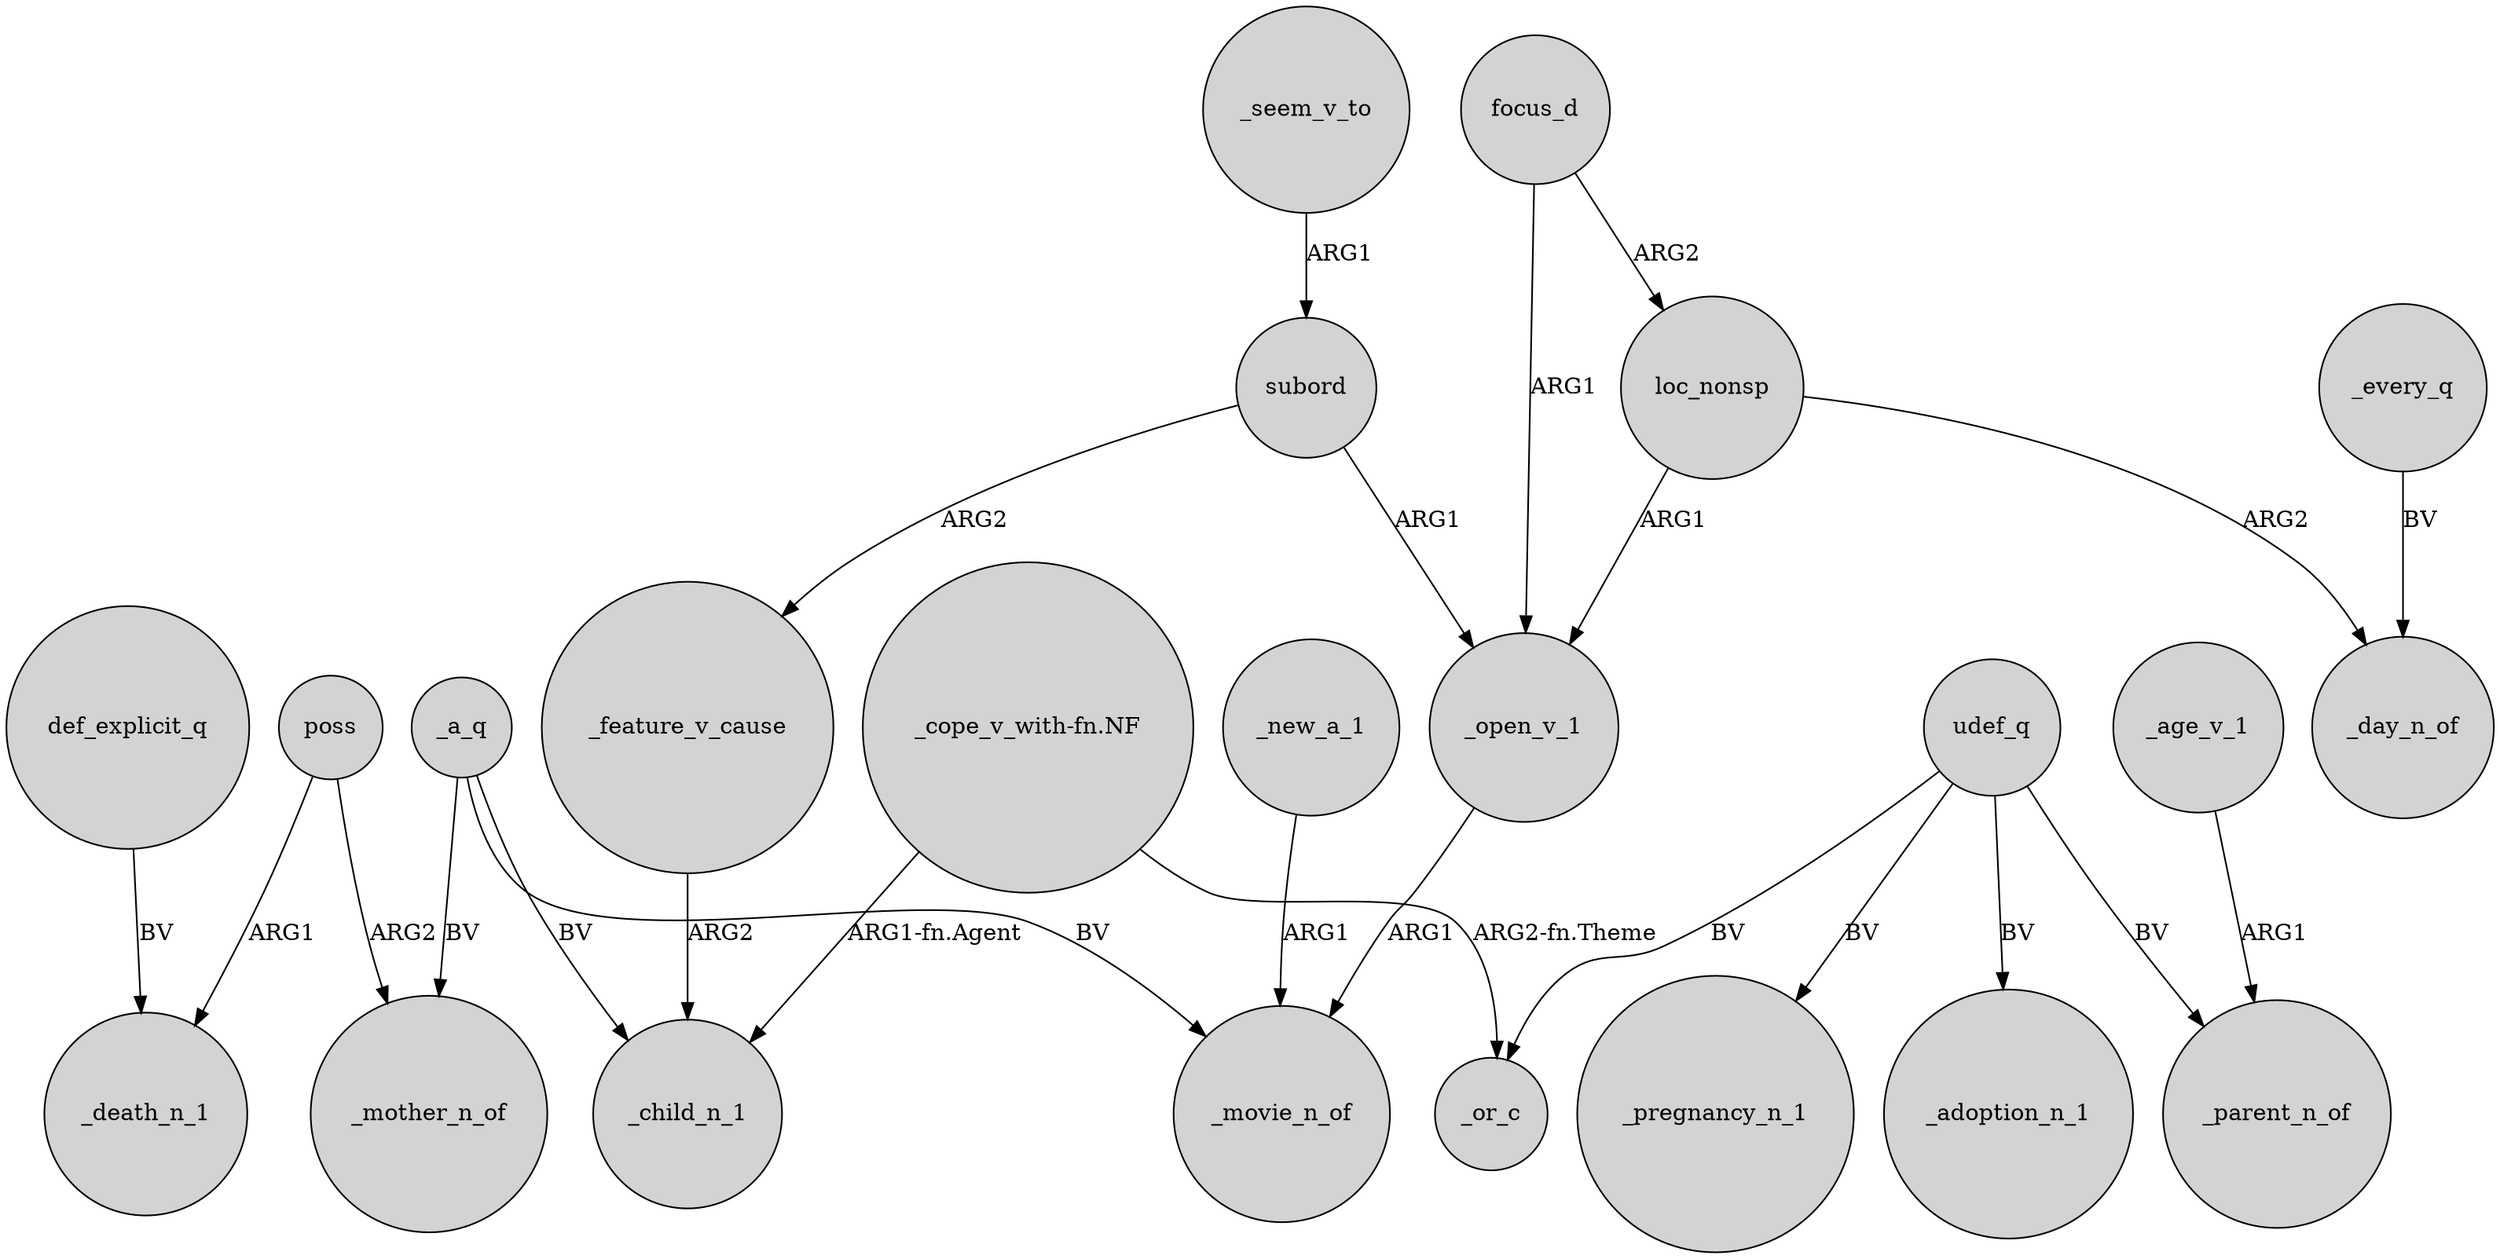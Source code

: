 digraph {
	node [shape=circle style=filled]
	_a_q -> _mother_n_of [label=BV]
	_seem_v_to -> subord [label=ARG1]
	focus_d -> loc_nonsp [label=ARG2]
	_a_q -> _movie_n_of [label=BV]
	udef_q -> _parent_n_of [label=BV]
	"_cope_v_with-fn.NF" -> _or_c [label="ARG2-fn.Theme"]
	"_cope_v_with-fn.NF" -> _child_n_1 [label="ARG1-fn.Agent"]
	udef_q -> _adoption_n_1 [label=BV]
	subord -> _open_v_1 [label=ARG1]
	udef_q -> _or_c [label=BV]
	def_explicit_q -> _death_n_1 [label=BV]
	_open_v_1 -> _movie_n_of [label=ARG1]
	udef_q -> _pregnancy_n_1 [label=BV]
	focus_d -> _open_v_1 [label=ARG1]
	_new_a_1 -> _movie_n_of [label=ARG1]
	_a_q -> _child_n_1 [label=BV]
	subord -> _feature_v_cause [label=ARG2]
	poss -> _death_n_1 [label=ARG1]
	poss -> _mother_n_of [label=ARG2]
	loc_nonsp -> _day_n_of [label=ARG2]
	_age_v_1 -> _parent_n_of [label=ARG1]
	_every_q -> _day_n_of [label=BV]
	loc_nonsp -> _open_v_1 [label=ARG1]
	_feature_v_cause -> _child_n_1 [label=ARG2]
}
